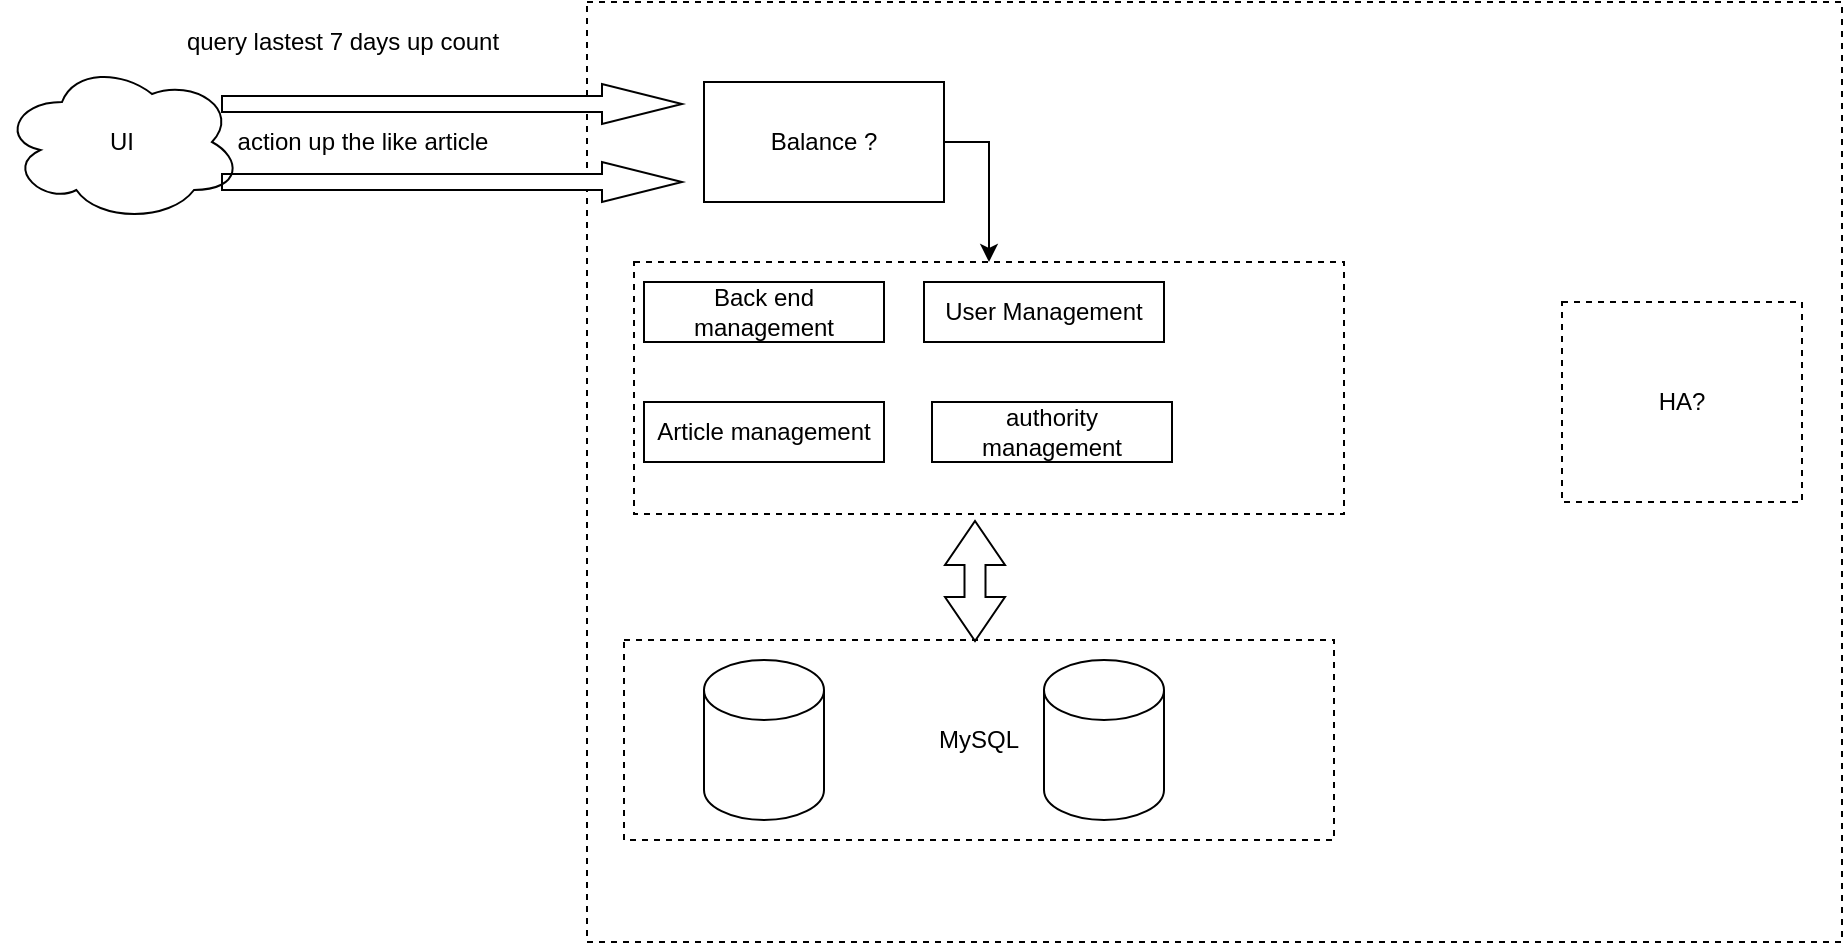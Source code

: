 <mxfile version="20.8.19" type="github">
  <diagram name="第 1 页" id="7awxiks_v3ojLareEUxm">
    <mxGraphModel dx="2284" dy="802" grid="1" gridSize="10" guides="1" tooltips="1" connect="1" arrows="1" fold="1" page="1" pageScale="1" pageWidth="850" pageHeight="1100" math="0" shadow="0">
      <root>
        <mxCell id="0" />
        <mxCell id="1" parent="0" />
        <mxCell id="8gfPj59RMOfa34gVLg7C-12" value="" style="rounded=0;whiteSpace=wrap;html=1;fillColor=none;strokeWidth=1;dashed=1;" vertex="1" parent="1">
          <mxGeometry x="236" y="200" width="355" height="126" as="geometry" />
        </mxCell>
        <mxCell id="8gfPj59RMOfa34gVLg7C-3" value="" style="rounded=0;whiteSpace=wrap;html=1;fillColor=none;strokeWidth=1;dashed=1;" vertex="1" parent="1">
          <mxGeometry x="212.5" y="70" width="627.5" height="470" as="geometry" />
        </mxCell>
        <mxCell id="8gfPj59RMOfa34gVLg7C-4" value="" style="shape=cylinder3;whiteSpace=wrap;html=1;boundedLbl=1;backgroundOutline=1;size=15;" vertex="1" parent="1">
          <mxGeometry x="441" y="399" width="60" height="80" as="geometry" />
        </mxCell>
        <mxCell id="8gfPj59RMOfa34gVLg7C-6" value="" style="html=1;shadow=0;dashed=0;align=center;verticalAlign=middle;shape=mxgraph.arrows2.arrow;dy=0.6;dx=40;notch=0;" vertex="1" parent="1">
          <mxGeometry x="30" y="111" width="230" height="20" as="geometry" />
        </mxCell>
        <mxCell id="8gfPj59RMOfa34gVLg7C-28" style="edgeStyle=orthogonalEdgeStyle;rounded=0;orthogonalLoop=1;jettySize=auto;html=1;exitX=1;exitY=0.5;exitDx=0;exitDy=0;entryX=0.5;entryY=0;entryDx=0;entryDy=0;" edge="1" parent="1" source="8gfPj59RMOfa34gVLg7C-7" target="8gfPj59RMOfa34gVLg7C-12">
          <mxGeometry relative="1" as="geometry" />
        </mxCell>
        <mxCell id="8gfPj59RMOfa34gVLg7C-7" value="Balance ?" style="rounded=0;whiteSpace=wrap;html=1;strokeWidth=1;fillColor=none;" vertex="1" parent="1">
          <mxGeometry x="271" y="110" width="120" height="60" as="geometry" />
        </mxCell>
        <mxCell id="8gfPj59RMOfa34gVLg7C-8" value="Back end management" style="rounded=0;whiteSpace=wrap;html=1;strokeWidth=1;fillColor=none;" vertex="1" parent="1">
          <mxGeometry x="241" y="210" width="120" height="30" as="geometry" />
        </mxCell>
        <mxCell id="8gfPj59RMOfa34gVLg7C-9" value="User Management" style="rounded=0;whiteSpace=wrap;html=1;strokeWidth=1;fillColor=none;" vertex="1" parent="1">
          <mxGeometry x="381" y="210" width="120" height="30" as="geometry" />
        </mxCell>
        <mxCell id="8gfPj59RMOfa34gVLg7C-13" value="" style="html=1;shadow=0;dashed=0;align=center;verticalAlign=middle;shape=mxgraph.arrows2.arrow;dy=0.6;dx=40;notch=0;" vertex="1" parent="1">
          <mxGeometry x="30" y="150" width="230" height="20" as="geometry" />
        </mxCell>
        <mxCell id="8gfPj59RMOfa34gVLg7C-14" value="" style="shape=cylinder3;whiteSpace=wrap;html=1;boundedLbl=1;backgroundOutline=1;size=15;" vertex="1" parent="1">
          <mxGeometry x="271" y="399" width="60" height="80" as="geometry" />
        </mxCell>
        <mxCell id="8gfPj59RMOfa34gVLg7C-15" value="UI" style="ellipse;shape=cloud;whiteSpace=wrap;html=1;strokeWidth=1;fillColor=none;" vertex="1" parent="1">
          <mxGeometry x="-80" y="100" width="120" height="80" as="geometry" />
        </mxCell>
        <mxCell id="8gfPj59RMOfa34gVLg7C-17" value="MySQL" style="rounded=0;whiteSpace=wrap;html=1;fillColor=none;strokeWidth=1;dashed=1;" vertex="1" parent="1">
          <mxGeometry x="231" y="389" width="355" height="100" as="geometry" />
        </mxCell>
        <mxCell id="8gfPj59RMOfa34gVLg7C-23" value="" style="html=1;shadow=0;dashed=0;align=center;verticalAlign=middle;shape=mxgraph.arrows2.twoWayArrow;dy=0.65;dx=22;strokeWidth=1;fillColor=none;rotation=-90;" vertex="1" parent="1">
          <mxGeometry x="376.5" y="344.5" width="60" height="30" as="geometry" />
        </mxCell>
        <mxCell id="8gfPj59RMOfa34gVLg7C-24" value="query lastest 7 days up count" style="text;html=1;align=center;verticalAlign=middle;resizable=0;points=[];autosize=1;strokeColor=none;fillColor=none;" vertex="1" parent="1">
          <mxGeometry y="75" width="180" height="30" as="geometry" />
        </mxCell>
        <mxCell id="8gfPj59RMOfa34gVLg7C-25" value="action up the like article" style="text;html=1;align=center;verticalAlign=middle;resizable=0;points=[];autosize=1;strokeColor=none;fillColor=none;" vertex="1" parent="1">
          <mxGeometry x="25" y="125" width="150" height="30" as="geometry" />
        </mxCell>
        <mxCell id="8gfPj59RMOfa34gVLg7C-27" value="HA?" style="rounded=0;whiteSpace=wrap;html=1;fillColor=none;strokeWidth=1;dashed=1;" vertex="1" parent="1">
          <mxGeometry x="700" y="220" width="120" height="100" as="geometry" />
        </mxCell>
        <mxCell id="8gfPj59RMOfa34gVLg7C-30" value="Article management" style="rounded=0;whiteSpace=wrap;html=1;strokeWidth=1;fillColor=none;" vertex="1" parent="1">
          <mxGeometry x="241" y="270" width="120" height="30" as="geometry" />
        </mxCell>
        <mxCell id="8gfPj59RMOfa34gVLg7C-31" value="authority management" style="rounded=0;whiteSpace=wrap;html=1;strokeWidth=1;fillColor=none;" vertex="1" parent="1">
          <mxGeometry x="385" y="270" width="120" height="30" as="geometry" />
        </mxCell>
      </root>
    </mxGraphModel>
  </diagram>
</mxfile>

